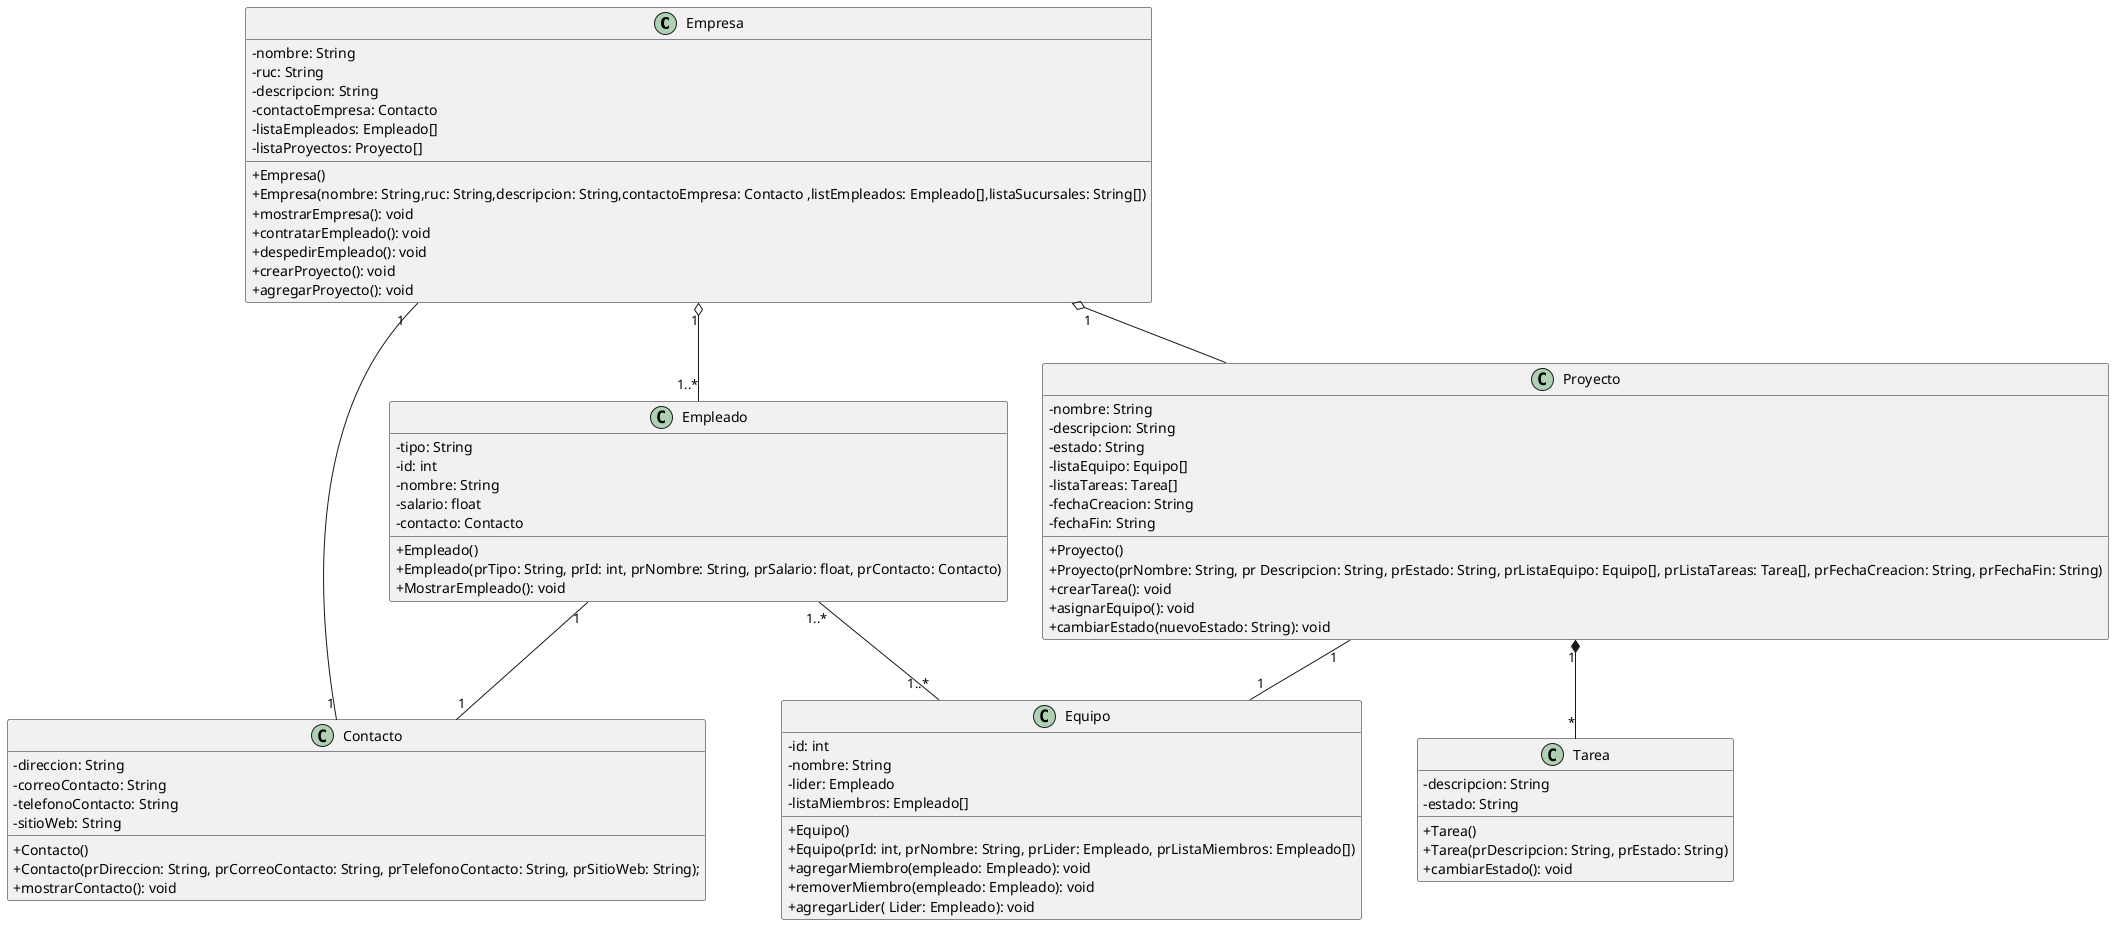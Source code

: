 @startuml
skinparam ClassAttributeIconSize 0
class Empresa {
    -nombre: String
    -ruc: String
    -descripcion: String
    -contactoEmpresa: Contacto
    -listaEmpleados: Empleado[]
    -listaProyectos: Proyecto[]

    +Empresa()
    +Empresa(nombre: String,ruc: String,descripcion: String,contactoEmpresa: Contacto ,listEmpleados: Empleado[],listaSucursales: String[])
    +mostrarEmpresa(): void
    +contratarEmpleado(): void
    +despedirEmpleado(): void
    +crearProyecto(): void
    +agregarProyecto(): void 
    
}

class Empleado {
    -tipo: String
    -id: int
    -nombre: String
    -salario: float
    -contacto: Contacto


    +Empleado()
    +Empleado(prTipo: String, prId: int, prNombre: String, prSalario: float, prContacto: Contacto)
    +MostrarEmpleado(): void
}
class Contacto{
    -direccion: String
    -correoContacto: String
    -telefonoContacto: String
    -sitioWeb: String
    
    +Contacto()
    +Contacto(prDireccion: String, prCorreoContacto: String, prTelefonoContacto: String, prSitioWeb: String);
    +mostrarContacto(): void
}  

class Proyecto {
    -nombre: String
    -descripcion: String
    -estado: String
    -listaEquipo: Equipo[]
    -listaTareas: Tarea[]
    -fechaCreacion: String
    -fechaFin: String

    +Proyecto()
    +Proyecto(prNombre: String, pr Descripcion: String, prEstado: String, prListaEquipo: Equipo[], prListaTareas: Tarea[], prFechaCreacion: String, prFechaFin: String)
    +crearTarea(): void
    +asignarEquipo(): void
    +cambiarEstado(nuevoEstado: String): void
}

class Equipo {
    -id: int
    -nombre: String
    -lider: Empleado
    -listaMiembros: Empleado[]

    +Equipo()
    +Equipo(prId: int, prNombre: String, prLider: Empleado, prListaMiembros: Empleado[])
    +agregarMiembro(empleado: Empleado): void
    +removerMiembro(empleado: Empleado): void
    +agregarLider( Lider: Empleado): void
}
Class Tarea {
    -descripcion: String
    -estado: String
    +Tarea()
    +Tarea(prDescripcion: String, prEstado: String)
    +cambiarEstado(): void
}
Empresa "1"-- "1" Contacto
Empleado "1"--"1" Contacto
Empresa "1" o--"1..*"Empleado 
Empleado "1..*"--"1..*" Equipo
Proyecto "1" --"1" Equipo
Proyecto "1"*--"*" Tarea
Empresa "1" o-- Proyecto
@enduml



